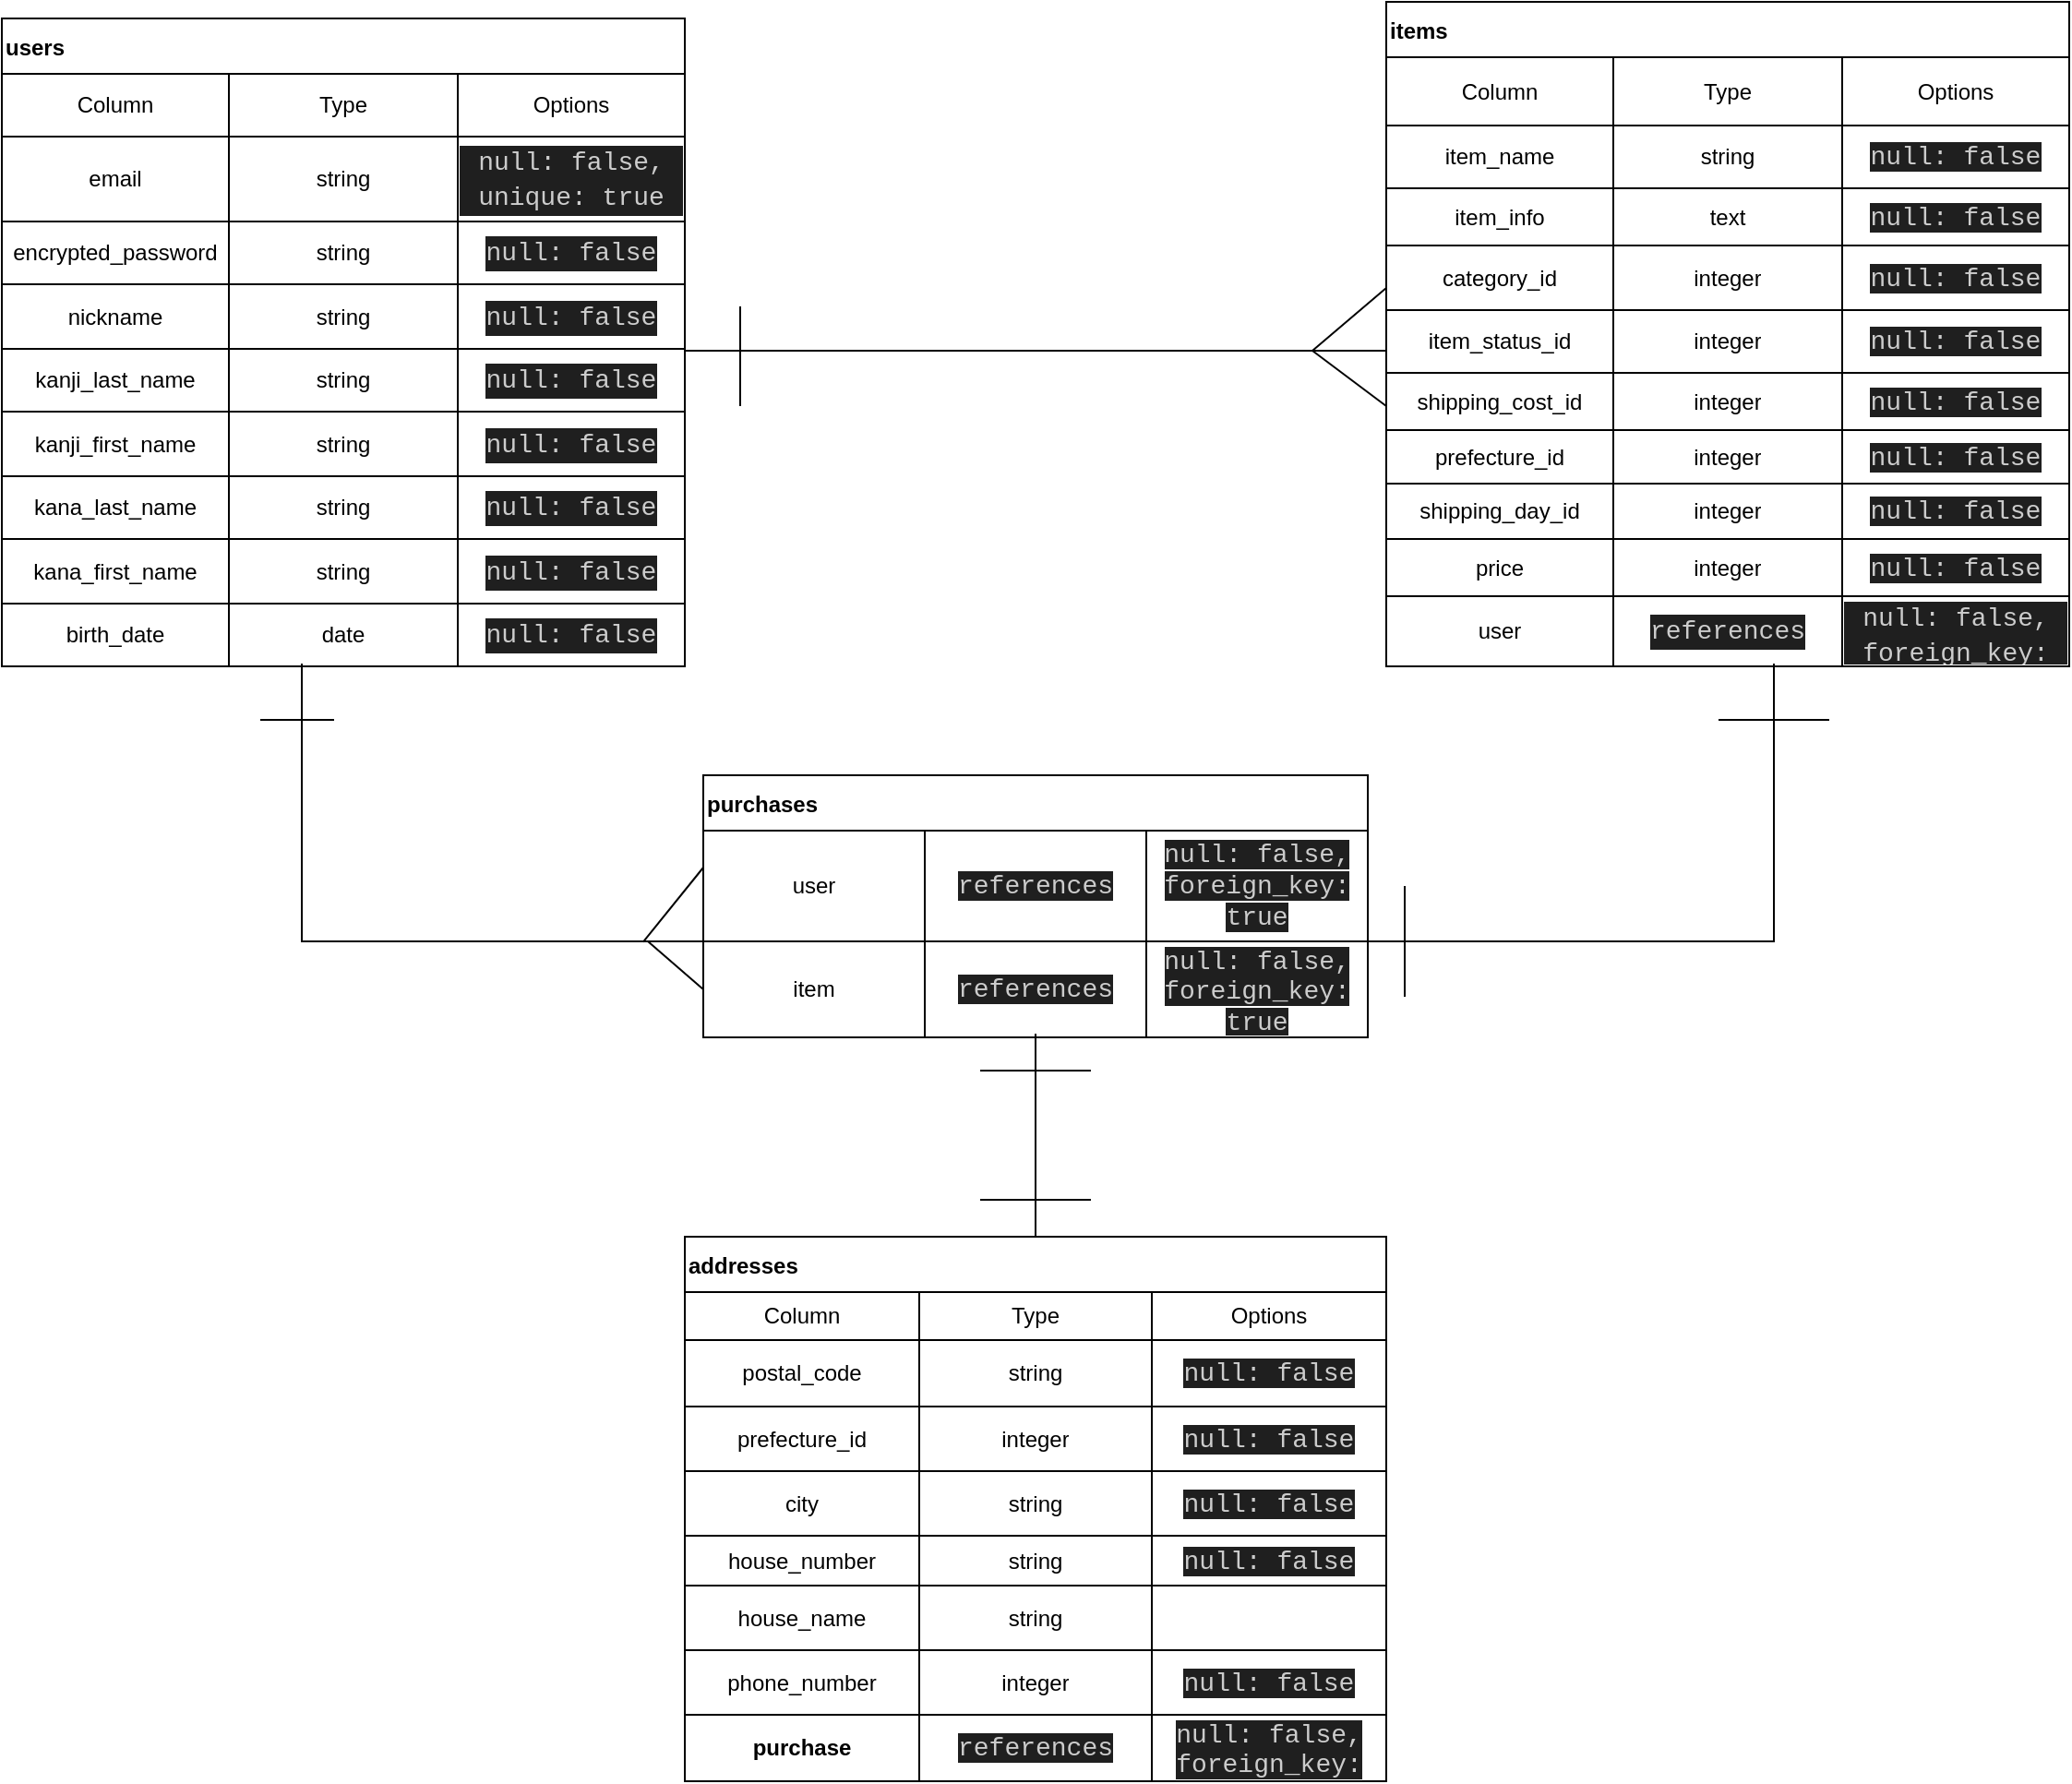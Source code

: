 <mxfile>
    <diagram id="5mj3kAjbvhwKnQWZ7KVy" name="ページ1">
        <mxGraphModel dx="1571" dy="1049" grid="1" gridSize="10" guides="1" tooltips="1" connect="1" arrows="1" fold="1" page="1" pageScale="1" pageWidth="1169" pageHeight="1654" math="0" shadow="0">
            <root>
                <mxCell id="0"/>
                <mxCell id="1" parent="0"/>
                <mxCell id="2" value="users" style="shape=table;startSize=30;container=1;collapsible=0;childLayout=tableLayout;fontStyle=1;align=left;fillColor=none;" parent="1" vertex="1">
                    <mxGeometry y="420" width="370" height="351" as="geometry"/>
                </mxCell>
                <mxCell id="3" value="" style="shape=tableRow;horizontal=0;startSize=0;swimlaneHead=0;swimlaneBody=0;top=0;left=0;bottom=0;right=0;collapsible=0;dropTarget=0;fillColor=none;points=[[0,0.5],[1,0.5]];portConstraint=eastwest;" parent="2" vertex="1">
                    <mxGeometry y="30" width="370" height="34" as="geometry"/>
                </mxCell>
                <mxCell id="4" value="Column" style="shape=partialRectangle;html=1;whiteSpace=wrap;connectable=0;fillColor=none;top=0;left=0;bottom=0;right=0;overflow=hidden;" parent="3" vertex="1">
                    <mxGeometry width="123" height="34" as="geometry">
                        <mxRectangle width="123" height="34" as="alternateBounds"/>
                    </mxGeometry>
                </mxCell>
                <mxCell id="5" value="Type" style="shape=partialRectangle;html=1;whiteSpace=wrap;connectable=0;fillColor=none;top=0;left=0;bottom=0;right=0;overflow=hidden;" parent="3" vertex="1">
                    <mxGeometry x="123" width="124" height="34" as="geometry">
                        <mxRectangle width="124" height="34" as="alternateBounds"/>
                    </mxGeometry>
                </mxCell>
                <mxCell id="6" value="Options" style="shape=partialRectangle;html=1;whiteSpace=wrap;connectable=0;fillColor=none;top=0;left=0;bottom=0;right=0;overflow=hidden;" parent="3" vertex="1">
                    <mxGeometry x="247" width="123" height="34" as="geometry">
                        <mxRectangle width="123" height="34" as="alternateBounds"/>
                    </mxGeometry>
                </mxCell>
                <mxCell id="7" value="" style="shape=tableRow;horizontal=0;startSize=0;swimlaneHead=0;swimlaneBody=0;top=0;left=0;bottom=0;right=0;collapsible=0;dropTarget=0;fillColor=none;points=[[0,0.5],[1,0.5]];portConstraint=eastwest;" parent="2" vertex="1">
                    <mxGeometry y="64" width="370" height="46" as="geometry"/>
                </mxCell>
                <mxCell id="8" value="email" style="shape=partialRectangle;html=1;whiteSpace=wrap;connectable=0;fillColor=none;top=0;left=0;bottom=0;right=0;overflow=hidden;" parent="7" vertex="1">
                    <mxGeometry width="123" height="46" as="geometry">
                        <mxRectangle width="123" height="46" as="alternateBounds"/>
                    </mxGeometry>
                </mxCell>
                <mxCell id="9" value="string" style="shape=partialRectangle;html=1;whiteSpace=wrap;connectable=0;fillColor=none;top=0;left=0;bottom=0;right=0;overflow=hidden;" parent="7" vertex="1">
                    <mxGeometry x="123" width="124" height="46" as="geometry">
                        <mxRectangle width="124" height="46" as="alternateBounds"/>
                    </mxGeometry>
                </mxCell>
                <mxCell id="10" value="&lt;div style=&quot;color: rgb(204, 204, 204); background-color: rgb(31, 31, 31); font-family: Consolas, &amp;quot;Courier New&amp;quot;, monospace; font-size: 14px; line-height: 19px;&quot;&gt;null: false, unique: true&lt;/div&gt;" style="shape=partialRectangle;html=1;whiteSpace=wrap;connectable=0;fillColor=none;top=0;left=0;bottom=0;right=0;overflow=hidden;" parent="7" vertex="1">
                    <mxGeometry x="247" width="123" height="46" as="geometry">
                        <mxRectangle width="123" height="46" as="alternateBounds"/>
                    </mxGeometry>
                </mxCell>
                <mxCell id="11" value="" style="shape=tableRow;horizontal=0;startSize=0;swimlaneHead=0;swimlaneBody=0;top=0;left=0;bottom=0;right=0;collapsible=0;dropTarget=0;fillColor=none;points=[[0,0.5],[1,0.5]];portConstraint=eastwest;" parent="2" vertex="1">
                    <mxGeometry y="110" width="370" height="34" as="geometry"/>
                </mxCell>
                <mxCell id="12" value="encrypted_password" style="shape=partialRectangle;html=1;whiteSpace=wrap;connectable=0;fillColor=none;top=0;left=0;bottom=0;right=0;overflow=hidden;" parent="11" vertex="1">
                    <mxGeometry width="123" height="34" as="geometry">
                        <mxRectangle width="123" height="34" as="alternateBounds"/>
                    </mxGeometry>
                </mxCell>
                <mxCell id="13" value="string" style="shape=partialRectangle;html=1;whiteSpace=wrap;connectable=0;fillColor=none;top=0;left=0;bottom=0;right=0;overflow=hidden;" parent="11" vertex="1">
                    <mxGeometry x="123" width="124" height="34" as="geometry">
                        <mxRectangle width="124" height="34" as="alternateBounds"/>
                    </mxGeometry>
                </mxCell>
                <mxCell id="14" value="&lt;div style=&quot;color: rgb(204, 204, 204); background-color: rgb(31, 31, 31); font-family: Consolas, &amp;quot;Courier New&amp;quot;, monospace; font-size: 14px; line-height: 19px;&quot;&gt;null: false&lt;/div&gt;" style="shape=partialRectangle;html=1;whiteSpace=wrap;connectable=0;fillColor=none;top=0;left=0;bottom=0;right=0;overflow=hidden;" parent="11" vertex="1">
                    <mxGeometry x="247" width="123" height="34" as="geometry">
                        <mxRectangle width="123" height="34" as="alternateBounds"/>
                    </mxGeometry>
                </mxCell>
                <mxCell id="25" value="" style="shape=tableRow;horizontal=0;startSize=0;swimlaneHead=0;swimlaneBody=0;top=0;left=0;bottom=0;right=0;collapsible=0;dropTarget=0;fillColor=none;points=[[0,0.5],[1,0.5]];portConstraint=eastwest;" parent="2" vertex="1">
                    <mxGeometry y="144" width="370" height="35" as="geometry"/>
                </mxCell>
                <mxCell id="26" value="nickname" style="shape=partialRectangle;html=1;whiteSpace=wrap;connectable=0;fillColor=none;top=0;left=0;bottom=0;right=0;overflow=hidden;" parent="25" vertex="1">
                    <mxGeometry width="123" height="35" as="geometry">
                        <mxRectangle width="123" height="35" as="alternateBounds"/>
                    </mxGeometry>
                </mxCell>
                <mxCell id="27" value="string" style="shape=partialRectangle;html=1;whiteSpace=wrap;connectable=0;fillColor=none;top=0;left=0;bottom=0;right=0;overflow=hidden;" parent="25" vertex="1">
                    <mxGeometry x="123" width="124" height="35" as="geometry">
                        <mxRectangle width="124" height="35" as="alternateBounds"/>
                    </mxGeometry>
                </mxCell>
                <mxCell id="28" value="&lt;div style=&quot;color: rgb(204, 204, 204); background-color: rgb(31, 31, 31); font-family: Consolas, &amp;quot;Courier New&amp;quot;, monospace; font-size: 14px; line-height: 19px;&quot;&gt;null: false&lt;/div&gt;" style="shape=partialRectangle;html=1;whiteSpace=wrap;connectable=0;fillColor=none;top=0;left=0;bottom=0;right=0;overflow=hidden;" parent="25" vertex="1">
                    <mxGeometry x="247" width="123" height="35" as="geometry">
                        <mxRectangle width="123" height="35" as="alternateBounds"/>
                    </mxGeometry>
                </mxCell>
                <mxCell id="21" value="" style="shape=tableRow;horizontal=0;startSize=0;swimlaneHead=0;swimlaneBody=0;top=0;left=0;bottom=0;right=0;collapsible=0;dropTarget=0;fillColor=none;points=[[0,0.5],[1,0.5]];portConstraint=eastwest;" parent="2" vertex="1">
                    <mxGeometry y="179" width="370" height="34" as="geometry"/>
                </mxCell>
                <mxCell id="22" value="kanji_last_name" style="shape=partialRectangle;html=1;whiteSpace=wrap;connectable=0;fillColor=none;top=0;left=0;bottom=0;right=0;overflow=hidden;" parent="21" vertex="1">
                    <mxGeometry width="123" height="34" as="geometry">
                        <mxRectangle width="123" height="34" as="alternateBounds"/>
                    </mxGeometry>
                </mxCell>
                <mxCell id="23" value="string" style="shape=partialRectangle;html=1;whiteSpace=wrap;connectable=0;fillColor=none;top=0;left=0;bottom=0;right=0;overflow=hidden;" parent="21" vertex="1">
                    <mxGeometry x="123" width="124" height="34" as="geometry">
                        <mxRectangle width="124" height="34" as="alternateBounds"/>
                    </mxGeometry>
                </mxCell>
                <mxCell id="24" value="&lt;div style=&quot;color: rgb(204, 204, 204); background-color: rgb(31, 31, 31); font-family: Consolas, &amp;quot;Courier New&amp;quot;, monospace; font-size: 14px; line-height: 19px;&quot;&gt;null: false&lt;/div&gt;" style="shape=partialRectangle;html=1;whiteSpace=wrap;connectable=0;fillColor=none;top=0;left=0;bottom=0;right=0;overflow=hidden;" parent="21" vertex="1">
                    <mxGeometry x="247" width="123" height="34" as="geometry">
                        <mxRectangle width="123" height="34" as="alternateBounds"/>
                    </mxGeometry>
                </mxCell>
                <mxCell id="17" value="" style="shape=tableRow;horizontal=0;startSize=0;swimlaneHead=0;swimlaneBody=0;top=0;left=0;bottom=0;right=0;collapsible=0;dropTarget=0;fillColor=none;points=[[0,0.5],[1,0.5]];portConstraint=eastwest;" parent="2" vertex="1">
                    <mxGeometry y="213" width="370" height="35" as="geometry"/>
                </mxCell>
                <mxCell id="18" value="kanji_first_name" style="shape=partialRectangle;html=1;whiteSpace=wrap;connectable=0;fillColor=none;top=0;left=0;bottom=0;right=0;overflow=hidden;" parent="17" vertex="1">
                    <mxGeometry width="123" height="35" as="geometry">
                        <mxRectangle width="123" height="35" as="alternateBounds"/>
                    </mxGeometry>
                </mxCell>
                <mxCell id="19" value="string" style="shape=partialRectangle;html=1;whiteSpace=wrap;connectable=0;fillColor=none;top=0;left=0;bottom=0;right=0;overflow=hidden;" parent="17" vertex="1">
                    <mxGeometry x="123" width="124" height="35" as="geometry">
                        <mxRectangle width="124" height="35" as="alternateBounds"/>
                    </mxGeometry>
                </mxCell>
                <mxCell id="20" value="&lt;div style=&quot;color: rgb(204, 204, 204); background-color: rgb(31, 31, 31); font-family: Consolas, &amp;quot;Courier New&amp;quot;, monospace; font-size: 14px; line-height: 19px;&quot;&gt;null: false&lt;/div&gt;" style="shape=partialRectangle;html=1;whiteSpace=wrap;connectable=0;fillColor=none;top=0;left=0;bottom=0;right=0;overflow=hidden;" parent="17" vertex="1">
                    <mxGeometry x="247" width="123" height="35" as="geometry">
                        <mxRectangle width="123" height="35" as="alternateBounds"/>
                    </mxGeometry>
                </mxCell>
                <mxCell id="37" value="" style="shape=tableRow;horizontal=0;startSize=0;swimlaneHead=0;swimlaneBody=0;top=0;left=0;bottom=0;right=0;collapsible=0;dropTarget=0;fillColor=none;points=[[0,0.5],[1,0.5]];portConstraint=eastwest;" parent="2" vertex="1">
                    <mxGeometry y="248" width="370" height="34" as="geometry"/>
                </mxCell>
                <mxCell id="38" value="kana_last_name" style="shape=partialRectangle;html=1;whiteSpace=wrap;connectable=0;fillColor=none;top=0;left=0;bottom=0;right=0;overflow=hidden;" parent="37" vertex="1">
                    <mxGeometry width="123" height="34" as="geometry">
                        <mxRectangle width="123" height="34" as="alternateBounds"/>
                    </mxGeometry>
                </mxCell>
                <mxCell id="39" value="string" style="shape=partialRectangle;html=1;whiteSpace=wrap;connectable=0;fillColor=none;top=0;left=0;bottom=0;right=0;overflow=hidden;" parent="37" vertex="1">
                    <mxGeometry x="123" width="124" height="34" as="geometry">
                        <mxRectangle width="124" height="34" as="alternateBounds"/>
                    </mxGeometry>
                </mxCell>
                <mxCell id="40" value="&lt;div style=&quot;color: rgb(204, 204, 204); background-color: rgb(31, 31, 31); font-family: Consolas, &amp;quot;Courier New&amp;quot;, monospace; font-size: 14px; line-height: 19px;&quot;&gt;null: false&lt;/div&gt;" style="shape=partialRectangle;html=1;whiteSpace=wrap;connectable=0;fillColor=none;top=0;left=0;bottom=0;right=0;overflow=hidden;" parent="37" vertex="1">
                    <mxGeometry x="247" width="123" height="34" as="geometry">
                        <mxRectangle width="123" height="34" as="alternateBounds"/>
                    </mxGeometry>
                </mxCell>
                <mxCell id="33" value="" style="shape=tableRow;horizontal=0;startSize=0;swimlaneHead=0;swimlaneBody=0;top=0;left=0;bottom=0;right=0;collapsible=0;dropTarget=0;fillColor=none;points=[[0,0.5],[1,0.5]];portConstraint=eastwest;" parent="2" vertex="1">
                    <mxGeometry y="282" width="370" height="35" as="geometry"/>
                </mxCell>
                <mxCell id="34" value="kana_first_name" style="shape=partialRectangle;html=1;whiteSpace=wrap;connectable=0;fillColor=none;top=0;left=0;bottom=0;right=0;overflow=hidden;" parent="33" vertex="1">
                    <mxGeometry width="123" height="35" as="geometry">
                        <mxRectangle width="123" height="35" as="alternateBounds"/>
                    </mxGeometry>
                </mxCell>
                <mxCell id="35" value="string" style="shape=partialRectangle;html=1;whiteSpace=wrap;connectable=0;fillColor=none;top=0;left=0;bottom=0;right=0;overflow=hidden;" parent="33" vertex="1">
                    <mxGeometry x="123" width="124" height="35" as="geometry">
                        <mxRectangle width="124" height="35" as="alternateBounds"/>
                    </mxGeometry>
                </mxCell>
                <mxCell id="36" value="&lt;div style=&quot;color: rgb(204, 204, 204); background-color: rgb(31, 31, 31); font-family: Consolas, &amp;quot;Courier New&amp;quot;, monospace; font-size: 14px; line-height: 19px;&quot;&gt;null: false&lt;/div&gt;" style="shape=partialRectangle;html=1;whiteSpace=wrap;connectable=0;fillColor=none;top=0;left=0;bottom=0;right=0;overflow=hidden;" parent="33" vertex="1">
                    <mxGeometry x="247" width="123" height="35" as="geometry">
                        <mxRectangle width="123" height="35" as="alternateBounds"/>
                    </mxGeometry>
                </mxCell>
                <mxCell id="29" value="" style="shape=tableRow;horizontal=0;startSize=0;swimlaneHead=0;swimlaneBody=0;top=0;left=0;bottom=0;right=0;collapsible=0;dropTarget=0;fillColor=none;points=[[0,0.5],[1,0.5]];portConstraint=eastwest;" parent="2" vertex="1">
                    <mxGeometry y="317" width="370" height="34" as="geometry"/>
                </mxCell>
                <mxCell id="30" value="birth_date" style="shape=partialRectangle;html=1;whiteSpace=wrap;connectable=0;fillColor=none;top=0;left=0;bottom=0;right=0;overflow=hidden;" parent="29" vertex="1">
                    <mxGeometry width="123" height="34" as="geometry">
                        <mxRectangle width="123" height="34" as="alternateBounds"/>
                    </mxGeometry>
                </mxCell>
                <mxCell id="31" value="date" style="shape=partialRectangle;html=1;whiteSpace=wrap;connectable=0;fillColor=none;top=0;left=0;bottom=0;right=0;overflow=hidden;" parent="29" vertex="1">
                    <mxGeometry x="123" width="124" height="34" as="geometry">
                        <mxRectangle width="124" height="34" as="alternateBounds"/>
                    </mxGeometry>
                </mxCell>
                <mxCell id="32" value="&lt;div style=&quot;color: rgb(204, 204, 204); background-color: rgb(31, 31, 31); font-family: Consolas, &amp;quot;Courier New&amp;quot;, monospace; font-size: 14px; line-height: 19px;&quot;&gt;null: false&lt;/div&gt;" style="shape=partialRectangle;html=1;whiteSpace=wrap;connectable=0;fillColor=none;top=0;left=0;bottom=0;right=0;overflow=hidden;" parent="29" vertex="1">
                    <mxGeometry x="247" width="123" height="34" as="geometry">
                        <mxRectangle width="123" height="34" as="alternateBounds"/>
                    </mxGeometry>
                </mxCell>
                <mxCell id="41" value="items" style="shape=table;startSize=30;container=1;collapsible=0;childLayout=tableLayout;fontStyle=1;align=left;fillColor=none;" parent="1" vertex="1">
                    <mxGeometry x="750" y="411" width="370" height="360" as="geometry"/>
                </mxCell>
                <mxCell id="42" value="" style="shape=tableRow;horizontal=0;startSize=0;swimlaneHead=0;swimlaneBody=0;top=0;left=0;bottom=0;right=0;collapsible=0;dropTarget=0;fillColor=none;points=[[0,0.5],[1,0.5]];portConstraint=eastwest;" parent="41" vertex="1">
                    <mxGeometry y="30" width="370" height="37" as="geometry"/>
                </mxCell>
                <mxCell id="43" value="Column" style="shape=partialRectangle;html=1;whiteSpace=wrap;connectable=0;fillColor=none;top=0;left=0;bottom=0;right=0;overflow=hidden;" parent="42" vertex="1">
                    <mxGeometry width="123" height="37" as="geometry">
                        <mxRectangle width="123" height="37" as="alternateBounds"/>
                    </mxGeometry>
                </mxCell>
                <mxCell id="44" value="Type" style="shape=partialRectangle;html=1;whiteSpace=wrap;connectable=0;fillColor=none;top=0;left=0;bottom=0;right=0;overflow=hidden;" parent="42" vertex="1">
                    <mxGeometry x="123" width="124" height="37" as="geometry">
                        <mxRectangle width="124" height="37" as="alternateBounds"/>
                    </mxGeometry>
                </mxCell>
                <mxCell id="45" value="Options" style="shape=partialRectangle;html=1;whiteSpace=wrap;connectable=0;fillColor=none;top=0;left=0;bottom=0;right=0;overflow=hidden;" parent="42" vertex="1">
                    <mxGeometry x="247" width="123" height="37" as="geometry">
                        <mxRectangle width="123" height="37" as="alternateBounds"/>
                    </mxGeometry>
                </mxCell>
                <mxCell id="46" value="" style="shape=tableRow;horizontal=0;startSize=0;swimlaneHead=0;swimlaneBody=0;top=0;left=0;bottom=0;right=0;collapsible=0;dropTarget=0;fillColor=none;points=[[0,0.5],[1,0.5]];portConstraint=eastwest;" parent="41" vertex="1">
                    <mxGeometry y="67" width="370" height="34" as="geometry"/>
                </mxCell>
                <mxCell id="47" value="item_name" style="shape=partialRectangle;html=1;whiteSpace=wrap;connectable=0;fillColor=none;top=0;left=0;bottom=0;right=0;overflow=hidden;" parent="46" vertex="1">
                    <mxGeometry width="123" height="34" as="geometry">
                        <mxRectangle width="123" height="34" as="alternateBounds"/>
                    </mxGeometry>
                </mxCell>
                <mxCell id="48" value="string" style="shape=partialRectangle;html=1;whiteSpace=wrap;connectable=0;fillColor=none;top=0;left=0;bottom=0;right=0;overflow=hidden;" parent="46" vertex="1">
                    <mxGeometry x="123" width="124" height="34" as="geometry">
                        <mxRectangle width="124" height="34" as="alternateBounds"/>
                    </mxGeometry>
                </mxCell>
                <mxCell id="49" value="&lt;span style=&quot;color: rgb(204, 204, 204); font-family: Consolas, &amp;quot;Courier New&amp;quot;, monospace; font-size: 14px; background-color: rgb(31, 31, 31);&quot;&gt;null: false&lt;/span&gt;" style="shape=partialRectangle;html=1;whiteSpace=wrap;connectable=0;fillColor=none;top=0;left=0;bottom=0;right=0;overflow=hidden;" parent="46" vertex="1">
                    <mxGeometry x="247" width="123" height="34" as="geometry">
                        <mxRectangle width="123" height="34" as="alternateBounds"/>
                    </mxGeometry>
                </mxCell>
                <mxCell id="50" value="" style="shape=tableRow;horizontal=0;startSize=0;swimlaneHead=0;swimlaneBody=0;top=0;left=0;bottom=0;right=0;collapsible=0;dropTarget=0;fillColor=none;points=[[0,0.5],[1,0.5]];portConstraint=eastwest;" parent="41" vertex="1">
                    <mxGeometry y="101" width="370" height="31" as="geometry"/>
                </mxCell>
                <mxCell id="51" value="item_info" style="shape=partialRectangle;html=1;whiteSpace=wrap;connectable=0;fillColor=none;top=0;left=0;bottom=0;right=0;overflow=hidden;" parent="50" vertex="1">
                    <mxGeometry width="123" height="31" as="geometry">
                        <mxRectangle width="123" height="31" as="alternateBounds"/>
                    </mxGeometry>
                </mxCell>
                <mxCell id="52" value="text" style="shape=partialRectangle;html=1;whiteSpace=wrap;connectable=0;fillColor=none;top=0;left=0;bottom=0;right=0;overflow=hidden;" parent="50" vertex="1">
                    <mxGeometry x="123" width="124" height="31" as="geometry">
                        <mxRectangle width="124" height="31" as="alternateBounds"/>
                    </mxGeometry>
                </mxCell>
                <mxCell id="53" value="&lt;span style=&quot;color: rgb(204, 204, 204); font-family: Consolas, &amp;quot;Courier New&amp;quot;, monospace; font-size: 14px; background-color: rgb(31, 31, 31);&quot;&gt;null: false&lt;/span&gt;" style="shape=partialRectangle;html=1;whiteSpace=wrap;connectable=0;fillColor=none;top=0;left=0;bottom=0;right=0;overflow=hidden;" parent="50" vertex="1">
                    <mxGeometry x="247" width="123" height="31" as="geometry">
                        <mxRectangle width="123" height="31" as="alternateBounds"/>
                    </mxGeometry>
                </mxCell>
                <mxCell id="74" value="" style="shape=tableRow;horizontal=0;startSize=0;swimlaneHead=0;swimlaneBody=0;top=0;left=0;bottom=0;right=0;collapsible=0;dropTarget=0;fillColor=none;points=[[0,0.5],[1,0.5]];portConstraint=eastwest;" parent="41" vertex="1">
                    <mxGeometry y="132" width="370" height="35" as="geometry"/>
                </mxCell>
                <mxCell id="75" value="category_id" style="shape=partialRectangle;html=1;whiteSpace=wrap;connectable=0;fillColor=none;top=0;left=0;bottom=0;right=0;overflow=hidden;" parent="74" vertex="1">
                    <mxGeometry width="123" height="35" as="geometry">
                        <mxRectangle width="123" height="35" as="alternateBounds"/>
                    </mxGeometry>
                </mxCell>
                <mxCell id="76" value="integer" style="shape=partialRectangle;html=1;whiteSpace=wrap;connectable=0;fillColor=none;top=0;left=0;bottom=0;right=0;overflow=hidden;" parent="74" vertex="1">
                    <mxGeometry x="123" width="124" height="35" as="geometry">
                        <mxRectangle width="124" height="35" as="alternateBounds"/>
                    </mxGeometry>
                </mxCell>
                <mxCell id="77" value="&lt;span style=&quot;color: rgb(204, 204, 204); font-family: Consolas, &amp;quot;Courier New&amp;quot;, monospace; font-size: 14px; background-color: rgb(31, 31, 31);&quot;&gt;null: false&lt;/span&gt;" style="shape=partialRectangle;html=1;whiteSpace=wrap;connectable=0;fillColor=none;top=0;left=0;bottom=0;right=0;overflow=hidden;" parent="74" vertex="1">
                    <mxGeometry x="247" width="123" height="35" as="geometry">
                        <mxRectangle width="123" height="35" as="alternateBounds"/>
                    </mxGeometry>
                </mxCell>
                <mxCell id="70" value="" style="shape=tableRow;horizontal=0;startSize=0;swimlaneHead=0;swimlaneBody=0;top=0;left=0;bottom=0;right=0;collapsible=0;dropTarget=0;fillColor=none;points=[[0,0.5],[1,0.5]];portConstraint=eastwest;" parent="41" vertex="1">
                    <mxGeometry y="167" width="370" height="34" as="geometry"/>
                </mxCell>
                <mxCell id="71" value="item_status_id" style="shape=partialRectangle;html=1;whiteSpace=wrap;connectable=0;fillColor=none;top=0;left=0;bottom=0;right=0;overflow=hidden;" parent="70" vertex="1">
                    <mxGeometry width="123" height="34" as="geometry">
                        <mxRectangle width="123" height="34" as="alternateBounds"/>
                    </mxGeometry>
                </mxCell>
                <mxCell id="72" value="integer" style="shape=partialRectangle;html=1;whiteSpace=wrap;connectable=0;fillColor=none;top=0;left=0;bottom=0;right=0;overflow=hidden;" parent="70" vertex="1">
                    <mxGeometry x="123" width="124" height="34" as="geometry">
                        <mxRectangle width="124" height="34" as="alternateBounds"/>
                    </mxGeometry>
                </mxCell>
                <mxCell id="73" value="&lt;span style=&quot;color: rgb(204, 204, 204); font-family: Consolas, &amp;quot;Courier New&amp;quot;, monospace; font-size: 14px; background-color: rgb(31, 31, 31);&quot;&gt;null: false&lt;/span&gt;" style="shape=partialRectangle;html=1;whiteSpace=wrap;connectable=0;fillColor=none;top=0;left=0;bottom=0;right=0;overflow=hidden;" parent="70" vertex="1">
                    <mxGeometry x="247" width="123" height="34" as="geometry">
                        <mxRectangle width="123" height="34" as="alternateBounds"/>
                    </mxGeometry>
                </mxCell>
                <mxCell id="66" value="" style="shape=tableRow;horizontal=0;startSize=0;swimlaneHead=0;swimlaneBody=0;top=0;left=0;bottom=0;right=0;collapsible=0;dropTarget=0;fillColor=none;points=[[0,0.5],[1,0.5]];portConstraint=eastwest;" parent="41" vertex="1">
                    <mxGeometry y="201" width="370" height="31" as="geometry"/>
                </mxCell>
                <mxCell id="67" value="shipping_cost_id" style="shape=partialRectangle;html=1;whiteSpace=wrap;connectable=0;fillColor=none;top=0;left=0;bottom=0;right=0;overflow=hidden;" parent="66" vertex="1">
                    <mxGeometry width="123" height="31" as="geometry">
                        <mxRectangle width="123" height="31" as="alternateBounds"/>
                    </mxGeometry>
                </mxCell>
                <mxCell id="68" value="integer" style="shape=partialRectangle;html=1;whiteSpace=wrap;connectable=0;fillColor=none;top=0;left=0;bottom=0;right=0;overflow=hidden;" parent="66" vertex="1">
                    <mxGeometry x="123" width="124" height="31" as="geometry">
                        <mxRectangle width="124" height="31" as="alternateBounds"/>
                    </mxGeometry>
                </mxCell>
                <mxCell id="69" value="&lt;span style=&quot;color: rgb(204, 204, 204); font-family: Consolas, &amp;quot;Courier New&amp;quot;, monospace; font-size: 14px; background-color: rgb(31, 31, 31);&quot;&gt;null: false&lt;/span&gt;" style="shape=partialRectangle;html=1;whiteSpace=wrap;connectable=0;fillColor=none;top=0;left=0;bottom=0;right=0;overflow=hidden;" parent="66" vertex="1">
                    <mxGeometry x="247" width="123" height="31" as="geometry">
                        <mxRectangle width="123" height="31" as="alternateBounds"/>
                    </mxGeometry>
                </mxCell>
                <mxCell id="86" value="" style="shape=tableRow;horizontal=0;startSize=0;swimlaneHead=0;swimlaneBody=0;top=0;left=0;bottom=0;right=0;collapsible=0;dropTarget=0;fillColor=none;points=[[0,0.5],[1,0.5]];portConstraint=eastwest;" parent="41" vertex="1">
                    <mxGeometry y="232" width="370" height="29" as="geometry"/>
                </mxCell>
                <mxCell id="87" value="prefecture_id" style="shape=partialRectangle;html=1;whiteSpace=wrap;connectable=0;fillColor=none;top=0;left=0;bottom=0;right=0;overflow=hidden;" parent="86" vertex="1">
                    <mxGeometry width="123" height="29" as="geometry">
                        <mxRectangle width="123" height="29" as="alternateBounds"/>
                    </mxGeometry>
                </mxCell>
                <mxCell id="88" value="integer" style="shape=partialRectangle;html=1;whiteSpace=wrap;connectable=0;fillColor=none;top=0;left=0;bottom=0;right=0;overflow=hidden;" parent="86" vertex="1">
                    <mxGeometry x="123" width="124" height="29" as="geometry">
                        <mxRectangle width="124" height="29" as="alternateBounds"/>
                    </mxGeometry>
                </mxCell>
                <mxCell id="89" value="&lt;span style=&quot;color: rgb(204, 204, 204); font-family: Consolas, &amp;quot;Courier New&amp;quot;, monospace; font-size: 14px; background-color: rgb(31, 31, 31);&quot;&gt;null: false&lt;/span&gt;" style="shape=partialRectangle;html=1;whiteSpace=wrap;connectable=0;fillColor=none;top=0;left=0;bottom=0;right=0;overflow=hidden;" parent="86" vertex="1">
                    <mxGeometry x="247" width="123" height="29" as="geometry">
                        <mxRectangle width="123" height="29" as="alternateBounds"/>
                    </mxGeometry>
                </mxCell>
                <mxCell id="82" value="" style="shape=tableRow;horizontal=0;startSize=0;swimlaneHead=0;swimlaneBody=0;top=0;left=0;bottom=0;right=0;collapsible=0;dropTarget=0;fillColor=none;points=[[0,0.5],[1,0.5]];portConstraint=eastwest;" parent="41" vertex="1">
                    <mxGeometry y="261" width="370" height="30" as="geometry"/>
                </mxCell>
                <mxCell id="83" value="shipping_day_id" style="shape=partialRectangle;html=1;whiteSpace=wrap;connectable=0;fillColor=none;top=0;left=0;bottom=0;right=0;overflow=hidden;" parent="82" vertex="1">
                    <mxGeometry width="123" height="30" as="geometry">
                        <mxRectangle width="123" height="30" as="alternateBounds"/>
                    </mxGeometry>
                </mxCell>
                <mxCell id="84" value="integer" style="shape=partialRectangle;html=1;whiteSpace=wrap;connectable=0;fillColor=none;top=0;left=0;bottom=0;right=0;overflow=hidden;" parent="82" vertex="1">
                    <mxGeometry x="123" width="124" height="30" as="geometry">
                        <mxRectangle width="124" height="30" as="alternateBounds"/>
                    </mxGeometry>
                </mxCell>
                <mxCell id="85" value="&lt;span style=&quot;color: rgb(204, 204, 204); font-family: Consolas, &amp;quot;Courier New&amp;quot;, monospace; font-size: 14px; background-color: rgb(31, 31, 31);&quot;&gt;null: false&lt;/span&gt;" style="shape=partialRectangle;html=1;whiteSpace=wrap;connectable=0;fillColor=none;top=0;left=0;bottom=0;right=0;overflow=hidden;" parent="82" vertex="1">
                    <mxGeometry x="247" width="123" height="30" as="geometry">
                        <mxRectangle width="123" height="30" as="alternateBounds"/>
                    </mxGeometry>
                </mxCell>
                <mxCell id="78" value="" style="shape=tableRow;horizontal=0;startSize=0;swimlaneHead=0;swimlaneBody=0;top=0;left=0;bottom=0;right=0;collapsible=0;dropTarget=0;fillColor=none;points=[[0,0.5],[1,0.5]];portConstraint=eastwest;" parent="41" vertex="1">
                    <mxGeometry y="291" width="370" height="31" as="geometry"/>
                </mxCell>
                <mxCell id="79" value="price" style="shape=partialRectangle;html=1;whiteSpace=wrap;connectable=0;fillColor=none;top=0;left=0;bottom=0;right=0;overflow=hidden;" parent="78" vertex="1">
                    <mxGeometry width="123" height="31" as="geometry">
                        <mxRectangle width="123" height="31" as="alternateBounds"/>
                    </mxGeometry>
                </mxCell>
                <mxCell id="80" value="integer" style="shape=partialRectangle;html=1;whiteSpace=wrap;connectable=0;fillColor=none;top=0;left=0;bottom=0;right=0;overflow=hidden;" parent="78" vertex="1">
                    <mxGeometry x="123" width="124" height="31" as="geometry">
                        <mxRectangle width="124" height="31" as="alternateBounds"/>
                    </mxGeometry>
                </mxCell>
                <mxCell id="81" value="&lt;span style=&quot;color: rgb(204, 204, 204); font-family: Consolas, &amp;quot;Courier New&amp;quot;, monospace; font-size: 14px; background-color: rgb(31, 31, 31);&quot;&gt;null: false&lt;/span&gt;" style="shape=partialRectangle;html=1;whiteSpace=wrap;connectable=0;fillColor=none;top=0;left=0;bottom=0;right=0;overflow=hidden;" parent="78" vertex="1">
                    <mxGeometry x="247" width="123" height="31" as="geometry">
                        <mxRectangle width="123" height="31" as="alternateBounds"/>
                    </mxGeometry>
                </mxCell>
                <mxCell id="162" value="" style="shape=tableRow;horizontal=0;startSize=0;swimlaneHead=0;swimlaneBody=0;top=0;left=0;bottom=0;right=0;collapsible=0;dropTarget=0;fillColor=none;points=[[0,0.5],[1,0.5]];portConstraint=eastwest;" parent="41" vertex="1">
                    <mxGeometry y="322" width="370" height="38" as="geometry"/>
                </mxCell>
                <mxCell id="163" value="user" style="shape=partialRectangle;html=1;whiteSpace=wrap;connectable=0;fillColor=none;top=0;left=0;bottom=0;right=0;overflow=hidden;" parent="162" vertex="1">
                    <mxGeometry width="123" height="38" as="geometry">
                        <mxRectangle width="123" height="38" as="alternateBounds"/>
                    </mxGeometry>
                </mxCell>
                <mxCell id="164" value="&lt;div style=&quot;color: rgb(204, 204, 204); background-color: rgb(31, 31, 31); font-family: Consolas, &amp;quot;Courier New&amp;quot;, monospace; font-size: 14px; line-height: 19px;&quot;&gt;references&lt;/div&gt;" style="shape=partialRectangle;html=1;whiteSpace=wrap;connectable=0;fillColor=none;top=0;left=0;bottom=0;right=0;overflow=hidden;" parent="162" vertex="1">
                    <mxGeometry x="123" width="124" height="38" as="geometry">
                        <mxRectangle width="124" height="38" as="alternateBounds"/>
                    </mxGeometry>
                </mxCell>
                <mxCell id="165" value="&lt;div style=&quot;color: rgb(204, 204, 204); background-color: rgb(31, 31, 31); font-family: Consolas, &amp;quot;Courier New&amp;quot;, monospace; font-size: 14px; line-height: 19px;&quot;&gt;null: false, foreign_key: true&lt;/div&gt;" style="shape=partialRectangle;html=1;whiteSpace=wrap;connectable=0;fillColor=none;top=0;left=0;bottom=0;right=0;overflow=hidden;" parent="162" vertex="1">
                    <mxGeometry x="247" width="123" height="38" as="geometry">
                        <mxRectangle width="123" height="38" as="alternateBounds"/>
                    </mxGeometry>
                </mxCell>
                <mxCell id="90" value="addresses" style="shape=table;startSize=30;container=1;collapsible=0;childLayout=tableLayout;fontStyle=1;align=left;fillColor=none;" parent="1" vertex="1">
                    <mxGeometry x="370" y="1080" width="380" height="295" as="geometry"/>
                </mxCell>
                <mxCell id="91" value="" style="shape=tableRow;horizontal=0;startSize=0;swimlaneHead=0;swimlaneBody=0;top=0;left=0;bottom=0;right=0;collapsible=0;dropTarget=0;fillColor=none;points=[[0,0.5],[1,0.5]];portConstraint=eastwest;" parent="90" vertex="1">
                    <mxGeometry y="30" width="380" height="26" as="geometry"/>
                </mxCell>
                <mxCell id="92" value="Column" style="shape=partialRectangle;html=1;whiteSpace=wrap;connectable=0;fillColor=none;top=0;left=0;bottom=0;right=0;overflow=hidden;" parent="91" vertex="1">
                    <mxGeometry width="127" height="26" as="geometry">
                        <mxRectangle width="127" height="26" as="alternateBounds"/>
                    </mxGeometry>
                </mxCell>
                <mxCell id="93" value="Type" style="shape=partialRectangle;html=1;whiteSpace=wrap;connectable=0;fillColor=none;top=0;left=0;bottom=0;right=0;overflow=hidden;" parent="91" vertex="1">
                    <mxGeometry x="127" width="126" height="26" as="geometry">
                        <mxRectangle width="126" height="26" as="alternateBounds"/>
                    </mxGeometry>
                </mxCell>
                <mxCell id="94" value="Options" style="shape=partialRectangle;html=1;whiteSpace=wrap;connectable=0;fillColor=none;top=0;left=0;bottom=0;right=0;overflow=hidden;" parent="91" vertex="1">
                    <mxGeometry x="253" width="127" height="26" as="geometry">
                        <mxRectangle width="127" height="26" as="alternateBounds"/>
                    </mxGeometry>
                </mxCell>
                <mxCell id="124" value="" style="shape=tableRow;horizontal=0;startSize=0;swimlaneHead=0;swimlaneBody=0;top=0;left=0;bottom=0;right=0;collapsible=0;dropTarget=0;fillColor=none;points=[[0,0.5],[1,0.5]];portConstraint=eastwest;" parent="90" vertex="1">
                    <mxGeometry y="56" width="380" height="36" as="geometry"/>
                </mxCell>
                <mxCell id="125" value="postal_code" style="shape=partialRectangle;html=1;whiteSpace=wrap;connectable=0;fillColor=none;top=0;left=0;bottom=0;right=0;overflow=hidden;" parent="124" vertex="1">
                    <mxGeometry width="127" height="36" as="geometry">
                        <mxRectangle width="127" height="36" as="alternateBounds"/>
                    </mxGeometry>
                </mxCell>
                <mxCell id="126" value="string" style="shape=partialRectangle;html=1;whiteSpace=wrap;connectable=0;fillColor=none;top=0;left=0;bottom=0;right=0;overflow=hidden;" parent="124" vertex="1">
                    <mxGeometry x="127" width="126" height="36" as="geometry">
                        <mxRectangle width="126" height="36" as="alternateBounds"/>
                    </mxGeometry>
                </mxCell>
                <mxCell id="127" value="&lt;span style=&quot;color: rgb(204, 204, 204); font-family: Consolas, &amp;quot;Courier New&amp;quot;, monospace; font-size: 14px; background-color: rgb(31, 31, 31);&quot;&gt;null: false&lt;/span&gt;" style="shape=partialRectangle;html=1;whiteSpace=wrap;connectable=0;fillColor=none;top=0;left=0;bottom=0;right=0;overflow=hidden;" parent="124" vertex="1">
                    <mxGeometry x="253" width="127" height="36" as="geometry">
                        <mxRectangle width="127" height="36" as="alternateBounds"/>
                    </mxGeometry>
                </mxCell>
                <mxCell id="120" value="" style="shape=tableRow;horizontal=0;startSize=0;swimlaneHead=0;swimlaneBody=0;top=0;left=0;bottom=0;right=0;collapsible=0;dropTarget=0;fillColor=none;points=[[0,0.5],[1,0.5]];portConstraint=eastwest;" parent="90" vertex="1">
                    <mxGeometry y="92" width="380" height="35" as="geometry"/>
                </mxCell>
                <mxCell id="121" value="prefecture_id" style="shape=partialRectangle;html=1;whiteSpace=wrap;connectable=0;fillColor=none;top=0;left=0;bottom=0;right=0;overflow=hidden;" parent="120" vertex="1">
                    <mxGeometry width="127" height="35" as="geometry">
                        <mxRectangle width="127" height="35" as="alternateBounds"/>
                    </mxGeometry>
                </mxCell>
                <mxCell id="122" value="integer" style="shape=partialRectangle;html=1;whiteSpace=wrap;connectable=0;fillColor=none;top=0;left=0;bottom=0;right=0;overflow=hidden;" parent="120" vertex="1">
                    <mxGeometry x="127" width="126" height="35" as="geometry">
                        <mxRectangle width="126" height="35" as="alternateBounds"/>
                    </mxGeometry>
                </mxCell>
                <mxCell id="123" value="&lt;span style=&quot;color: rgb(204, 204, 204); font-family: Consolas, &amp;quot;Courier New&amp;quot;, monospace; font-size: 14px; background-color: rgb(31, 31, 31);&quot;&gt;null: false&lt;/span&gt;" style="shape=partialRectangle;html=1;whiteSpace=wrap;connectable=0;fillColor=none;top=0;left=0;bottom=0;right=0;overflow=hidden;" parent="120" vertex="1">
                    <mxGeometry x="253" width="127" height="35" as="geometry">
                        <mxRectangle width="127" height="35" as="alternateBounds"/>
                    </mxGeometry>
                </mxCell>
                <mxCell id="116" value="" style="shape=tableRow;horizontal=0;startSize=0;swimlaneHead=0;swimlaneBody=0;top=0;left=0;bottom=0;right=0;collapsible=0;dropTarget=0;fillColor=none;points=[[0,0.5],[1,0.5]];portConstraint=eastwest;" parent="90" vertex="1">
                    <mxGeometry y="127" width="380" height="35" as="geometry"/>
                </mxCell>
                <mxCell id="117" value="city" style="shape=partialRectangle;html=1;whiteSpace=wrap;connectable=0;fillColor=none;top=0;left=0;bottom=0;right=0;overflow=hidden;" parent="116" vertex="1">
                    <mxGeometry width="127" height="35" as="geometry">
                        <mxRectangle width="127" height="35" as="alternateBounds"/>
                    </mxGeometry>
                </mxCell>
                <mxCell id="118" value="string" style="shape=partialRectangle;html=1;whiteSpace=wrap;connectable=0;fillColor=none;top=0;left=0;bottom=0;right=0;overflow=hidden;" parent="116" vertex="1">
                    <mxGeometry x="127" width="126" height="35" as="geometry">
                        <mxRectangle width="126" height="35" as="alternateBounds"/>
                    </mxGeometry>
                </mxCell>
                <mxCell id="119" value="&lt;span style=&quot;color: rgb(204, 204, 204); font-family: Consolas, &amp;quot;Courier New&amp;quot;, monospace; font-size: 14px; background-color: rgb(31, 31, 31);&quot;&gt;null: false&lt;/span&gt;" style="shape=partialRectangle;html=1;whiteSpace=wrap;connectable=0;fillColor=none;top=0;left=0;bottom=0;right=0;overflow=hidden;" parent="116" vertex="1">
                    <mxGeometry x="253" width="127" height="35" as="geometry">
                        <mxRectangle width="127" height="35" as="alternateBounds"/>
                    </mxGeometry>
                </mxCell>
                <mxCell id="99" value="" style="shape=tableRow;horizontal=0;startSize=0;swimlaneHead=0;swimlaneBody=0;top=0;left=0;bottom=0;right=0;collapsible=0;dropTarget=0;fillColor=none;points=[[0,0.5],[1,0.5]];portConstraint=eastwest;" parent="90" vertex="1">
                    <mxGeometry y="162" width="380" height="27" as="geometry"/>
                </mxCell>
                <mxCell id="100" value="house_number" style="shape=partialRectangle;html=1;whiteSpace=wrap;connectable=0;fillColor=none;top=0;left=0;bottom=0;right=0;overflow=hidden;" parent="99" vertex="1">
                    <mxGeometry width="127" height="27" as="geometry">
                        <mxRectangle width="127" height="27" as="alternateBounds"/>
                    </mxGeometry>
                </mxCell>
                <mxCell id="101" value="string" style="shape=partialRectangle;html=1;whiteSpace=wrap;connectable=0;fillColor=none;top=0;left=0;bottom=0;right=0;overflow=hidden;" parent="99" vertex="1">
                    <mxGeometry x="127" width="126" height="27" as="geometry">
                        <mxRectangle width="126" height="27" as="alternateBounds"/>
                    </mxGeometry>
                </mxCell>
                <mxCell id="102" value="&lt;span style=&quot;color: rgb(204, 204, 204); font-family: Consolas, &amp;quot;Courier New&amp;quot;, monospace; font-size: 14px; background-color: rgb(31, 31, 31);&quot;&gt;null: false&lt;/span&gt;" style="shape=partialRectangle;html=1;whiteSpace=wrap;connectable=0;fillColor=none;top=0;left=0;bottom=0;right=0;overflow=hidden;" parent="99" vertex="1">
                    <mxGeometry x="253" width="127" height="27" as="geometry">
                        <mxRectangle width="127" height="27" as="alternateBounds"/>
                    </mxGeometry>
                </mxCell>
                <mxCell id="174" value="" style="shape=tableRow;horizontal=0;startSize=0;swimlaneHead=0;swimlaneBody=0;top=0;left=0;bottom=0;right=0;collapsible=0;dropTarget=0;fillColor=none;points=[[0,0.5],[1,0.5]];portConstraint=eastwest;" parent="90" vertex="1">
                    <mxGeometry y="189" width="380" height="35" as="geometry"/>
                </mxCell>
                <mxCell id="175" value="house_name" style="shape=partialRectangle;html=1;whiteSpace=wrap;connectable=0;fillColor=none;top=0;left=0;bottom=0;right=0;overflow=hidden;" parent="174" vertex="1">
                    <mxGeometry width="127" height="35" as="geometry">
                        <mxRectangle width="127" height="35" as="alternateBounds"/>
                    </mxGeometry>
                </mxCell>
                <mxCell id="176" value="string" style="shape=partialRectangle;html=1;whiteSpace=wrap;connectable=0;fillColor=none;top=0;left=0;bottom=0;right=0;overflow=hidden;" parent="174" vertex="1">
                    <mxGeometry x="127" width="126" height="35" as="geometry">
                        <mxRectangle width="126" height="35" as="alternateBounds"/>
                    </mxGeometry>
                </mxCell>
                <mxCell id="177" value="" style="shape=partialRectangle;html=1;whiteSpace=wrap;connectable=0;fillColor=none;top=0;left=0;bottom=0;right=0;overflow=hidden;" parent="174" vertex="1">
                    <mxGeometry x="253" width="127" height="35" as="geometry">
                        <mxRectangle width="127" height="35" as="alternateBounds"/>
                    </mxGeometry>
                </mxCell>
                <mxCell id="170" value="" style="shape=tableRow;horizontal=0;startSize=0;swimlaneHead=0;swimlaneBody=0;top=0;left=0;bottom=0;right=0;collapsible=0;dropTarget=0;fillColor=none;points=[[0,0.5],[1,0.5]];portConstraint=eastwest;" parent="90" vertex="1">
                    <mxGeometry y="224" width="380" height="35" as="geometry"/>
                </mxCell>
                <mxCell id="171" value="phone_number" style="shape=partialRectangle;html=1;whiteSpace=wrap;connectable=0;fillColor=none;top=0;left=0;bottom=0;right=0;overflow=hidden;" parent="170" vertex="1">
                    <mxGeometry width="127" height="35" as="geometry">
                        <mxRectangle width="127" height="35" as="alternateBounds"/>
                    </mxGeometry>
                </mxCell>
                <mxCell id="172" value="integer" style="shape=partialRectangle;html=1;whiteSpace=wrap;connectable=0;fillColor=none;top=0;left=0;bottom=0;right=0;overflow=hidden;" parent="170" vertex="1">
                    <mxGeometry x="127" width="126" height="35" as="geometry">
                        <mxRectangle width="126" height="35" as="alternateBounds"/>
                    </mxGeometry>
                </mxCell>
                <mxCell id="173" value="&lt;span style=&quot;color: rgb(204, 204, 204); font-family: Consolas, &amp;quot;Courier New&amp;quot;, monospace; font-size: 14px; background-color: rgb(31, 31, 31);&quot;&gt;null: false&lt;/span&gt;" style="shape=partialRectangle;html=1;whiteSpace=wrap;connectable=0;fillColor=none;top=0;left=0;bottom=0;right=0;overflow=hidden;" parent="170" vertex="1">
                    <mxGeometry x="253" width="127" height="35" as="geometry">
                        <mxRectangle width="127" height="35" as="alternateBounds"/>
                    </mxGeometry>
                </mxCell>
                <mxCell id="166" value="" style="shape=tableRow;horizontal=0;startSize=0;swimlaneHead=0;swimlaneBody=0;top=0;left=0;bottom=0;right=0;collapsible=0;dropTarget=0;fillColor=none;points=[[0,0.5],[1,0.5]];portConstraint=eastwest;" parent="90" vertex="1">
                    <mxGeometry y="259" width="380" height="36" as="geometry"/>
                </mxCell>
                <mxCell id="167" value="&lt;span style=&quot;font-weight: 700; text-align: left;&quot;&gt;purchase&lt;/span&gt;" style="shape=partialRectangle;html=1;whiteSpace=wrap;connectable=0;fillColor=none;top=0;left=0;bottom=0;right=0;overflow=hidden;" parent="166" vertex="1">
                    <mxGeometry width="127" height="36" as="geometry">
                        <mxRectangle width="127" height="36" as="alternateBounds"/>
                    </mxGeometry>
                </mxCell>
                <mxCell id="168" value="&lt;span style=&quot;color: rgb(204, 204, 204); font-family: Consolas, &amp;quot;Courier New&amp;quot;, monospace; font-size: 14px; background-color: rgb(31, 31, 31);&quot;&gt;references&lt;/span&gt;" style="shape=partialRectangle;html=1;whiteSpace=wrap;connectable=0;fillColor=none;top=0;left=0;bottom=0;right=0;overflow=hidden;" parent="166" vertex="1">
                    <mxGeometry x="127" width="126" height="36" as="geometry">
                        <mxRectangle width="126" height="36" as="alternateBounds"/>
                    </mxGeometry>
                </mxCell>
                <mxCell id="169" value="&lt;span style=&quot;color: rgb(204, 204, 204); font-family: Consolas, &amp;quot;Courier New&amp;quot;, monospace; font-size: 14px; background-color: rgb(31, 31, 31);&quot;&gt;null: false, foreign_key: true&lt;/span&gt;" style="shape=partialRectangle;html=1;whiteSpace=wrap;connectable=0;fillColor=none;top=0;left=0;bottom=0;right=0;overflow=hidden;" parent="166" vertex="1">
                    <mxGeometry x="253" width="127" height="36" as="geometry">
                        <mxRectangle width="127" height="36" as="alternateBounds"/>
                    </mxGeometry>
                </mxCell>
                <mxCell id="226" value="purchases" style="shape=table;startSize=30;container=1;collapsible=0;childLayout=tableLayout;fontStyle=1;align=left;" parent="1" vertex="1">
                    <mxGeometry x="380" y="830" width="360" height="142" as="geometry"/>
                </mxCell>
                <mxCell id="227" value="" style="shape=tableRow;horizontal=0;startSize=0;swimlaneHead=0;swimlaneBody=0;top=0;left=0;bottom=0;right=0;collapsible=0;dropTarget=0;fillColor=none;points=[[0,0.5],[1,0.5]];portConstraint=eastwest;" parent="226" vertex="1">
                    <mxGeometry y="30" width="360" height="60" as="geometry"/>
                </mxCell>
                <mxCell id="228" value="user" style="shape=partialRectangle;html=1;whiteSpace=wrap;connectable=0;fillColor=none;top=0;left=0;bottom=0;right=0;overflow=hidden;" parent="227" vertex="1">
                    <mxGeometry width="120" height="60" as="geometry">
                        <mxRectangle width="120" height="60" as="alternateBounds"/>
                    </mxGeometry>
                </mxCell>
                <mxCell id="229" value="&lt;span style=&quot;color: rgb(204, 204, 204); font-family: Consolas, &amp;quot;Courier New&amp;quot;, monospace; font-size: 14px; background-color: rgb(31, 31, 31);&quot;&gt;references&lt;/span&gt;" style="shape=partialRectangle;html=1;whiteSpace=wrap;connectable=0;fillColor=none;top=0;left=0;bottom=0;right=0;overflow=hidden;" parent="227" vertex="1">
                    <mxGeometry x="120" width="120" height="60" as="geometry">
                        <mxRectangle width="120" height="60" as="alternateBounds"/>
                    </mxGeometry>
                </mxCell>
                <mxCell id="230" value="&lt;span style=&quot;color: rgb(204, 204, 204); font-family: Consolas, &amp;quot;Courier New&amp;quot;, monospace; font-size: 14px; background-color: rgb(31, 31, 31);&quot;&gt;null: false, foreign_key: true&lt;/span&gt;" style="shape=partialRectangle;html=1;whiteSpace=wrap;connectable=0;fillColor=none;top=0;left=0;bottom=0;right=0;overflow=hidden;" parent="227" vertex="1">
                    <mxGeometry x="240" width="120" height="60" as="geometry">
                        <mxRectangle width="120" height="60" as="alternateBounds"/>
                    </mxGeometry>
                </mxCell>
                <mxCell id="231" value="" style="shape=tableRow;horizontal=0;startSize=0;swimlaneHead=0;swimlaneBody=0;top=0;left=0;bottom=0;right=0;collapsible=0;dropTarget=0;fillColor=none;points=[[0,0.5],[1,0.5]];portConstraint=eastwest;" parent="226" vertex="1">
                    <mxGeometry y="90" width="360" height="52" as="geometry"/>
                </mxCell>
                <mxCell id="232" value="item" style="shape=partialRectangle;html=1;whiteSpace=wrap;connectable=0;fillColor=none;top=0;left=0;bottom=0;right=0;overflow=hidden;" parent="231" vertex="1">
                    <mxGeometry width="120" height="52" as="geometry">
                        <mxRectangle width="120" height="52" as="alternateBounds"/>
                    </mxGeometry>
                </mxCell>
                <mxCell id="233" value="&lt;span style=&quot;color: rgb(204, 204, 204); font-family: Consolas, &amp;quot;Courier New&amp;quot;, monospace; font-size: 14px; background-color: rgb(31, 31, 31);&quot;&gt;references&lt;/span&gt;" style="shape=partialRectangle;html=1;whiteSpace=wrap;connectable=0;fillColor=none;top=0;left=0;bottom=0;right=0;overflow=hidden;" parent="231" vertex="1">
                    <mxGeometry x="120" width="120" height="52" as="geometry">
                        <mxRectangle width="120" height="52" as="alternateBounds"/>
                    </mxGeometry>
                </mxCell>
                <mxCell id="234" value="&lt;span style=&quot;color: rgb(204, 204, 204); font-family: Consolas, &amp;quot;Courier New&amp;quot;, monospace; font-size: 14px; background-color: rgb(31, 31, 31);&quot;&gt;null: false, foreign_key: true&lt;/span&gt;" style="shape=partialRectangle;html=1;whiteSpace=wrap;connectable=0;fillColor=none;top=0;left=0;bottom=0;right=0;overflow=hidden;" parent="231" vertex="1">
                    <mxGeometry x="240" width="120" height="52" as="geometry">
                        <mxRectangle width="120" height="52" as="alternateBounds"/>
                    </mxGeometry>
                </mxCell>
                <mxCell id="247" value="" style="shape=partialRectangle;whiteSpace=wrap;html=1;bottom=0;right=0;fillColor=none;rotation=-90;" parent="1" vertex="1">
                    <mxGeometry x="200" y="732.5" width="150" height="225" as="geometry"/>
                </mxCell>
                <mxCell id="248" value="" style="shape=partialRectangle;whiteSpace=wrap;html=1;bottom=0;right=0;fillColor=none;rotation=-180;" parent="1" vertex="1">
                    <mxGeometry x="740" y="770" width="220" height="150" as="geometry"/>
                </mxCell>
                <mxCell id="249" value="" style="endArrow=none;html=1;" parent="1" edge="1">
                    <mxGeometry width="50" height="50" relative="1" as="geometry">
                        <mxPoint x="370" y="600" as="sourcePoint"/>
                        <mxPoint x="750" y="600" as="targetPoint"/>
                    </mxGeometry>
                </mxCell>
                <mxCell id="253" value="" style="endArrow=none;html=1;" parent="1" edge="1">
                    <mxGeometry width="50" height="50" relative="1" as="geometry">
                        <mxPoint x="140" y="800" as="sourcePoint"/>
                        <mxPoint x="180" y="800" as="targetPoint"/>
                    </mxGeometry>
                </mxCell>
                <mxCell id="254" value="" style="endArrow=none;html=1;" parent="1" edge="1">
                    <mxGeometry width="50" height="50" relative="1" as="geometry">
                        <mxPoint x="400" y="630" as="sourcePoint"/>
                        <mxPoint x="400" y="576" as="targetPoint"/>
                    </mxGeometry>
                </mxCell>
                <mxCell id="257" value="" style="endArrow=none;html=1;" parent="1" edge="1">
                    <mxGeometry width="50" height="50" relative="1" as="geometry">
                        <mxPoint x="710" y="600" as="sourcePoint"/>
                        <mxPoint x="750" y="566" as="targetPoint"/>
                    </mxGeometry>
                </mxCell>
                <mxCell id="258" value="" style="endArrow=none;html=1;" parent="1" edge="1">
                    <mxGeometry width="50" height="50" relative="1" as="geometry">
                        <mxPoint x="710" y="600" as="sourcePoint"/>
                        <mxPoint x="750" y="630" as="targetPoint"/>
                    </mxGeometry>
                </mxCell>
                <mxCell id="259" value="" style="endArrow=none;html=1;" parent="1" edge="1">
                    <mxGeometry width="50" height="50" relative="1" as="geometry">
                        <mxPoint x="930" y="800" as="sourcePoint"/>
                        <mxPoint x="990" y="800" as="targetPoint"/>
                    </mxGeometry>
                </mxCell>
                <mxCell id="260" value="" style="endArrow=none;html=1;" parent="1" edge="1">
                    <mxGeometry width="50" height="50" relative="1" as="geometry">
                        <mxPoint x="760" y="950" as="sourcePoint"/>
                        <mxPoint x="760" y="890" as="targetPoint"/>
                    </mxGeometry>
                </mxCell>
                <mxCell id="262" value="" style="endArrow=none;html=1;exitX=-0.002;exitY=0.822;exitDx=0;exitDy=0;exitPerimeter=0;" parent="1" source="247" edge="1">
                    <mxGeometry width="50" height="50" relative="1" as="geometry">
                        <mxPoint x="330" y="930" as="sourcePoint"/>
                        <mxPoint x="380" y="880" as="targetPoint"/>
                    </mxGeometry>
                </mxCell>
                <mxCell id="263" value="" style="endArrow=none;html=1;entryX=0;entryY=0.5;entryDx=0;entryDy=0;" parent="1" target="231" edge="1">
                    <mxGeometry width="50" height="50" relative="1" as="geometry">
                        <mxPoint x="350" y="920" as="sourcePoint"/>
                        <mxPoint x="380" y="940" as="targetPoint"/>
                    </mxGeometry>
                </mxCell>
                <mxCell id="268" value="" style="endArrow=none;html=1;exitX=0.5;exitY=0;exitDx=0;exitDy=0;entryX=0.5;entryY=0.962;entryDx=0;entryDy=0;entryPerimeter=0;" edge="1" parent="1" source="90" target="231">
                    <mxGeometry width="50" height="50" relative="1" as="geometry">
                        <mxPoint x="510" y="1050" as="sourcePoint"/>
                        <mxPoint x="560" y="980" as="targetPoint"/>
                    </mxGeometry>
                </mxCell>
                <mxCell id="269" value="" style="endArrow=none;html=1;" edge="1" parent="1">
                    <mxGeometry width="50" height="50" relative="1" as="geometry">
                        <mxPoint x="530" y="990" as="sourcePoint"/>
                        <mxPoint x="590" y="990" as="targetPoint"/>
                    </mxGeometry>
                </mxCell>
                <mxCell id="270" value="" style="endArrow=none;html=1;" edge="1" parent="1">
                    <mxGeometry width="50" height="50" relative="1" as="geometry">
                        <mxPoint x="530" y="1060" as="sourcePoint"/>
                        <mxPoint x="590" y="1060" as="targetPoint"/>
                    </mxGeometry>
                </mxCell>
            </root>
        </mxGraphModel>
    </diagram>
</mxfile>